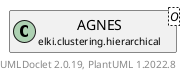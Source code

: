 @startuml
    remove .*\.(Instance|Par|Parameterizer|Factory)$
    set namespaceSeparator none
    hide empty fields
    hide empty methods

    class "<size:14>AGNES.Instance\n<size:10>elki.clustering.hierarchical" as elki.clustering.hierarchical.AGNES.Instance [[AGNES.Instance.html]] {
        #linkage: Linkage
        #mat: ClusterDistanceMatrix
        #builder: ClusterMergeHistoryBuilder
        #end: int
        +Instance(Linkage)
        +run(ClusterDistanceMatrix, ClusterMergeHistoryBuilder): ClusterMergeHistory
        #findMerge(): int
        #merge(double, int, int): void
        #updateMatrix(double, int, int, int, int): void
        {static} #shrinkActiveSet(int[], int, int): int
    }

    class "<size:14>AGNES\n<size:10>elki.clustering.hierarchical" as elki.clustering.hierarchical.AGNES<O> [[AGNES.html]]

    elki.clustering.hierarchical.AGNES +-- elki.clustering.hierarchical.AGNES.Instance

    center footer UMLDoclet 2.0.19, PlantUML 1.2022.8
@enduml
